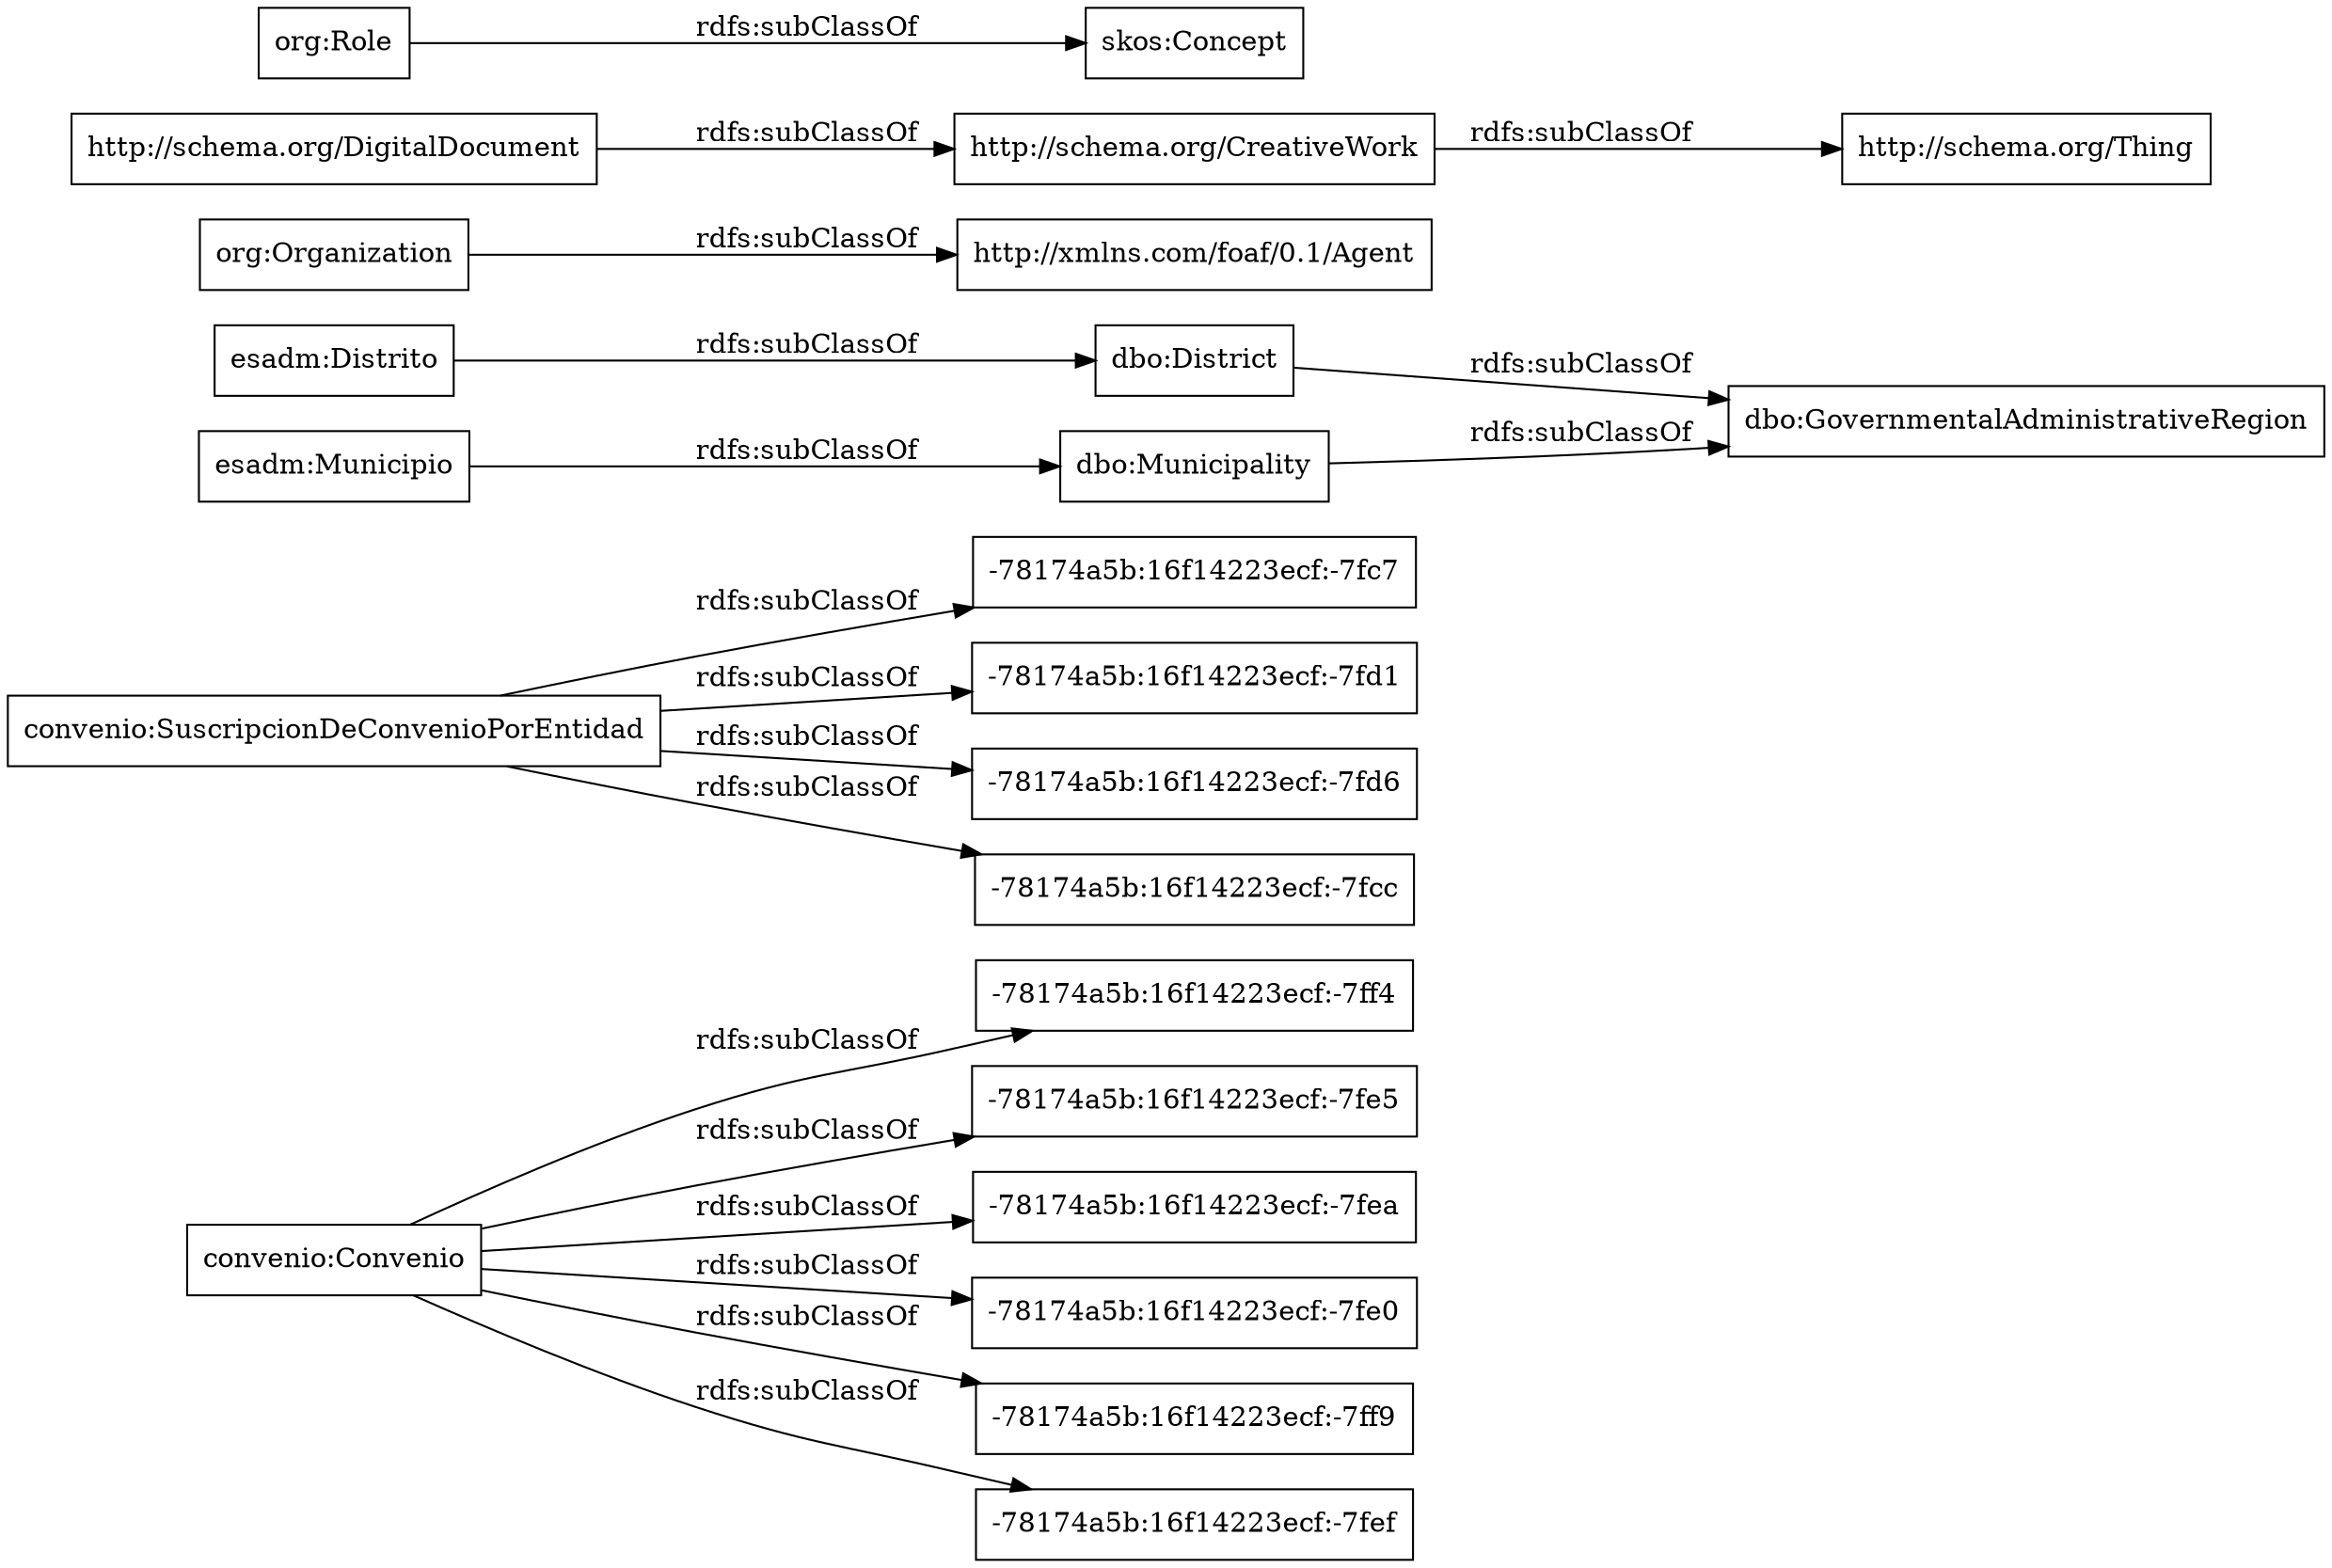 digraph ar2dtool_diagram { 
rankdir=LR;
size="1000"
node [shape = rectangle, color="black"]; "convenio:Convenio" "-78174a5b:16f14223ecf:-7fc7" "dbo:GovernmentalAdministrativeRegion" "http://xmlns.com/foaf/0.1/Agent" "http://schema.org/CreativeWork" "-78174a5b:16f14223ecf:-7ff4" "-78174a5b:16f14223ecf:-7fe5" "-78174a5b:16f14223ecf:-7fea" "dbo:District" "-78174a5b:16f14223ecf:-7fe0" "esadm:Distrito" "-78174a5b:16f14223ecf:-7fd1" "convenio:SuscripcionDeConvenioPorEntidad" "-78174a5b:16f14223ecf:-7ff9" "http://schema.org/DigitalDocument" "http://schema.org/Thing" "-78174a5b:16f14223ecf:-7fef" "dbo:Municipality" "skos:Concept" "esadm:Municipio" "org:Role" "org:Organization" "-78174a5b:16f14223ecf:-7fd6" "-78174a5b:16f14223ecf:-7fcc" ; /*classes style*/
	"convenio:Convenio" -> "-78174a5b:16f14223ecf:-7ff4" [ label = "rdfs:subClassOf" ];
	"convenio:Convenio" -> "-78174a5b:16f14223ecf:-7fea" [ label = "rdfs:subClassOf" ];
	"convenio:Convenio" -> "-78174a5b:16f14223ecf:-7fe0" [ label = "rdfs:subClassOf" ];
	"convenio:Convenio" -> "-78174a5b:16f14223ecf:-7ff9" [ label = "rdfs:subClassOf" ];
	"convenio:Convenio" -> "-78174a5b:16f14223ecf:-7fe5" [ label = "rdfs:subClassOf" ];
	"convenio:Convenio" -> "-78174a5b:16f14223ecf:-7fef" [ label = "rdfs:subClassOf" ];
	"org:Organization" -> "http://xmlns.com/foaf/0.1/Agent" [ label = "rdfs:subClassOf" ];
	"http://schema.org/CreativeWork" -> "http://schema.org/Thing" [ label = "rdfs:subClassOf" ];
	"org:Role" -> "skos:Concept" [ label = "rdfs:subClassOf" ];
	"convenio:SuscripcionDeConvenioPorEntidad" -> "-78174a5b:16f14223ecf:-7fd1" [ label = "rdfs:subClassOf" ];
	"convenio:SuscripcionDeConvenioPorEntidad" -> "-78174a5b:16f14223ecf:-7fc7" [ label = "rdfs:subClassOf" ];
	"convenio:SuscripcionDeConvenioPorEntidad" -> "-78174a5b:16f14223ecf:-7fd6" [ label = "rdfs:subClassOf" ];
	"convenio:SuscripcionDeConvenioPorEntidad" -> "-78174a5b:16f14223ecf:-7fcc" [ label = "rdfs:subClassOf" ];
	"esadm:Distrito" -> "dbo:District" [ label = "rdfs:subClassOf" ];
	"dbo:Municipality" -> "dbo:GovernmentalAdministrativeRegion" [ label = "rdfs:subClassOf" ];
	"dbo:District" -> "dbo:GovernmentalAdministrativeRegion" [ label = "rdfs:subClassOf" ];
	"http://schema.org/DigitalDocument" -> "http://schema.org/CreativeWork" [ label = "rdfs:subClassOf" ];
	"esadm:Municipio" -> "dbo:Municipality" [ label = "rdfs:subClassOf" ];

}
